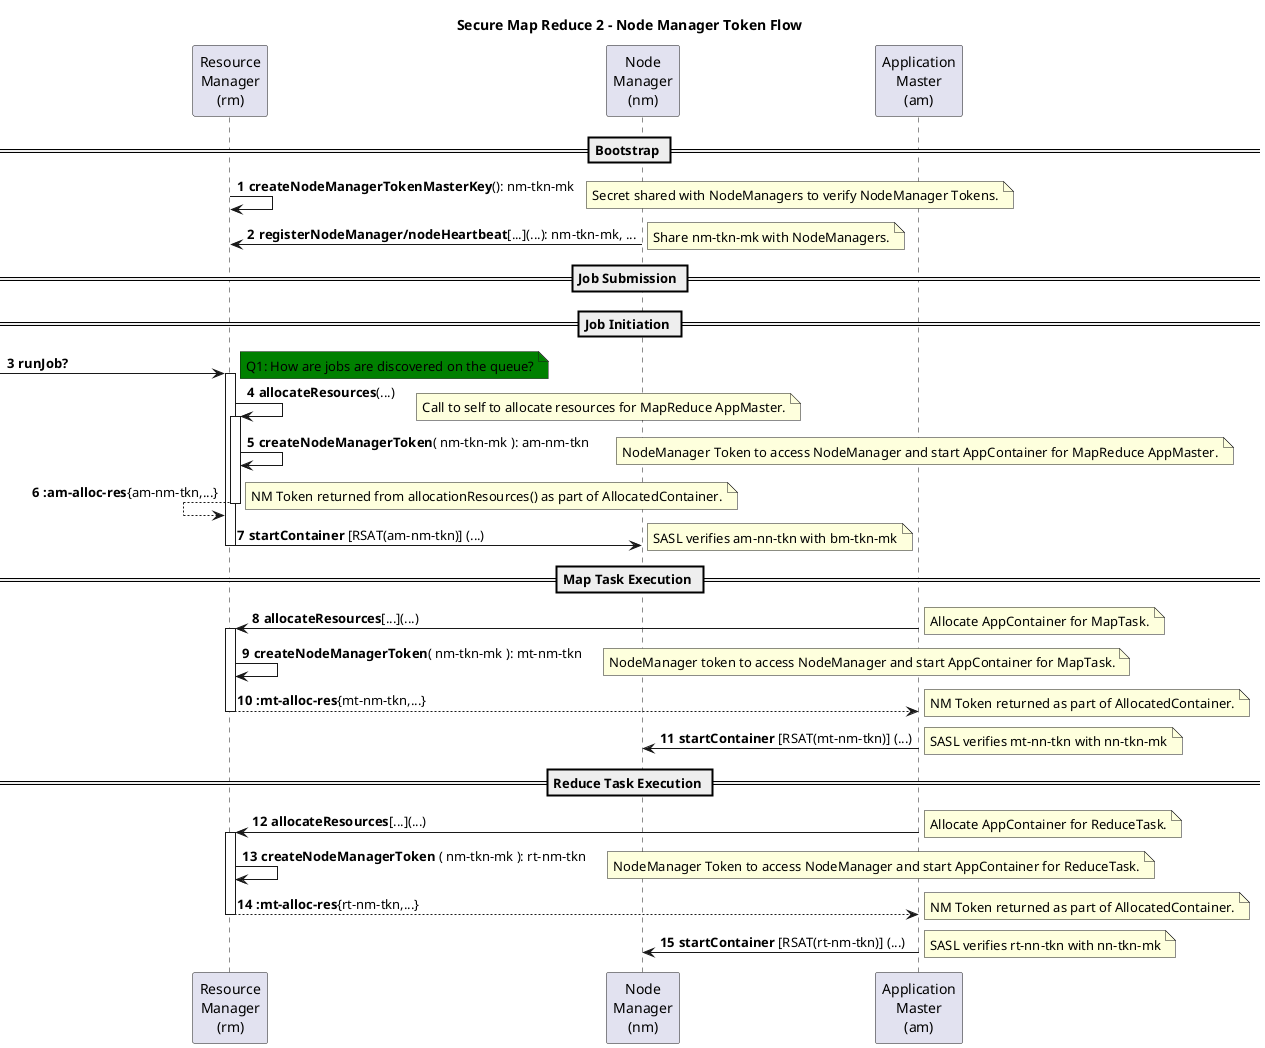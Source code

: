 @startuml
title Secure Map Reduce 2 - Node Manager Token Flow
autonumber
'hide footbox

'participant "Client\n(c)" as C
participant "Resource\nManager\n(rm)" as RM
'participant "History\nServer\n(hs)" as HS
participant "Node\nManager\n(nm)" as NM
'participant "Shuffle\nHandler\n(ss)" as SS
participant "Application\nMaster\n(am)" as AM
'participant "Client\nService\n(cs)" as CS
'participant "Application\nContainer\n(ac)" as AC #red
'participant "Task\n(t)" as T #orange
'participant "File\nSystem\n(fs)" as FS
'participant "Name\nNode\n(nn)" as NN
'participant "Data\nNode\n(dn)" as DN
'participant "Kerberos\nKDC" as KDC

'note over C,KDC #green: QUESTION ?

== Bootstrap ==

'1
RM->RM:<b>createNodeManagerTokenMasterKey</b>(): nm-tkn-mk
  note right: Secret shared with NodeManagers to verify NodeManager Tokens.

'2
NM->RM:<b>registerNodeManager/nodeHeartbeat</b>[...](...): nm-tkn-mk, ...
  note right: Share nm-tkn-mk with NodeManagers.

== Job Submission ==

== Job Initiation ==

'3
[->RM: <b>runJob?
  note right #green: Q1: How are jobs are discovered on the queue?
  activate RM

'4
RM->RM: <b>allocateResources</b>(...)
  note right: Call to self to allocate resources for MapReduce AppMaster.
  activate RM

'5
RM->RM: <b>createNodeManagerToken</b>( nm-tkn-mk ): am-nm-tkn
  note right: NodeManager Token to access NodeManager and start AppContainer for MapReduce AppMaster.

'6
RM<--RM: <b>:am-alloc-res</b>{am-nm-tkn,...}
  note right: NM Token returned from allocationResources() as part of AllocatedContainer.
  deactivate RM

'7
RM->NM: <b>startContainer</b> [RSAT(am-nm-tkn)] (...)
  note right: SASL verifies am-nn-tkn with bm-tkn-mk
  deactivate RM

== Map Task Execution ==

'8
AM->RM: <b>allocateResources</b>[...](...)
  note right: Allocate AppContainer for MapTask.
  activate RM

'9
RM->RM: <b>createNodeManagerToken</b>( nm-tkn-mk ): mt-nm-tkn
  note right: NodeManager token to access NodeManager and start AppContainer for MapTask.

'10
AM<--RM: <b>:mt-alloc-res</b>{mt-nm-tkn,...}
  note right: NM Token returned as part of AllocatedContainer.
  deactivate RM

'11
AM->NM: <b>startContainer</b> [RSAT(mt-nm-tkn)] (...)
  note right: SASL verifies mt-nn-tkn with nn-tkn-mk

== Reduce Task Execution ==

'12
AM->RM: <b>allocateResources</b>[...](...)
  note right: Allocate AppContainer for ReduceTask.
  activate RM

'13
RM->RM: <b>createNodeManagerToken</b> ( nm-tkn-mk ): rt-nm-tkn
  note right: NodeManager Token to access NodeManager and start AppContainer for ReduceTask.

'14
AM<--RM: <b>:mt-alloc-res</b>{rt-nm-tkn,...}
  note right: NM Token returned as part of AllocatedContainer.
  deactivate RM

'15
AM->NM: <b>startContainer</b> [RSAT(rt-nm-tkn)] (...)
  note right: SASL verifies rt-nn-tkn with nn-tkn-mk

@enduml